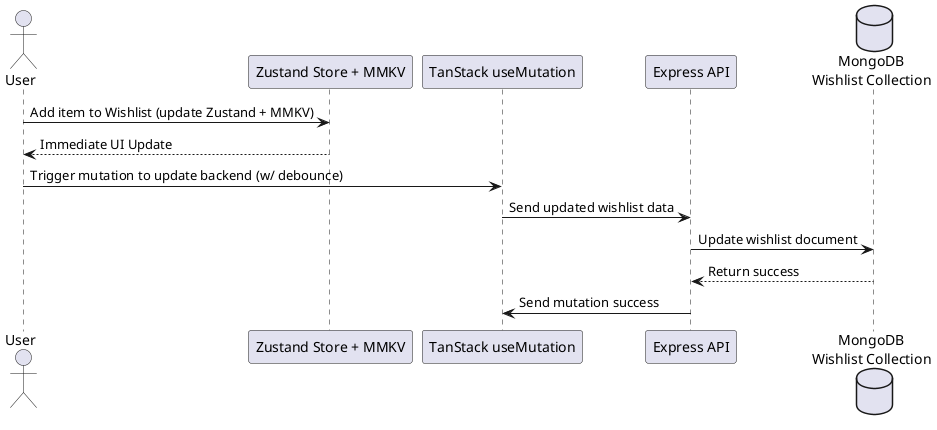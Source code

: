 @startuml Wishlist Async Flow

actor User
participant "Zustand Store + MMKV" as LocalStore
participant "TanStack useMutation" as Mutation
participant "Express API" as API
database "MongoDB\nWishlist Collection" as DB

User -> LocalStore : Add item to Wishlist (update Zustand + MMKV)
LocalStore --> User : Immediate UI Update
User -> Mutation : Trigger mutation to update backend (w/ debounce)
Mutation -> API : Send updated wishlist data
API -> DB : Update wishlist document
DB --> API : Return success
API -> Mutation : Send mutation success

@enduml
